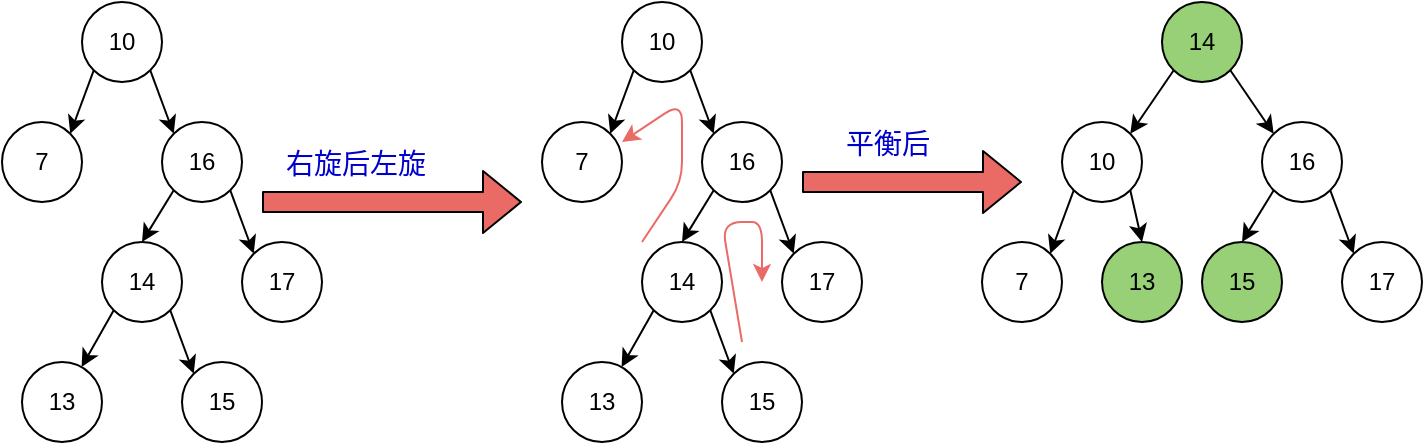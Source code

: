 <mxGraphModel dx="931" dy="647" grid="1" gridSize="10" guides="1" tooltips="1" connect="1" arrows="1" fold="1" page="1" pageScale="1" pageWidth="827" pageHeight="1169" background="#ffffff"><root><mxCell id="0"/><mxCell id="1" parent="0"/><mxCell id="2" value="10" style="ellipse;whiteSpace=wrap;html=1;aspect=fixed;" parent="1" vertex="1"><mxGeometry x="100" y="90" width="40" height="40" as="geometry"/></mxCell><mxCell id="3" value="7" style="ellipse;whiteSpace=wrap;html=1;aspect=fixed;" parent="1" vertex="1"><mxGeometry x="60" y="150" width="40" height="40" as="geometry"/></mxCell><mxCell id="4" value="16" style="ellipse;whiteSpace=wrap;html=1;aspect=fixed;" parent="1" vertex="1"><mxGeometry x="140" y="150" width="40" height="40" as="geometry"/></mxCell><mxCell id="5" value="17" style="ellipse;whiteSpace=wrap;html=1;aspect=fixed;" parent="1" vertex="1"><mxGeometry x="180" y="210" width="40" height="40" as="geometry"/></mxCell><mxCell id="6" value="14" style="ellipse;whiteSpace=wrap;html=1;aspect=fixed;" parent="1" vertex="1"><mxGeometry x="110" y="210" width="40" height="40" as="geometry"/></mxCell><mxCell id="7" value="13" style="ellipse;whiteSpace=wrap;html=1;aspect=fixed;" parent="1" vertex="1"><mxGeometry x="70" y="270" width="40" height="40" as="geometry"/></mxCell><mxCell id="8" value="15" style="ellipse;whiteSpace=wrap;html=1;aspect=fixed;" parent="1" vertex="1"><mxGeometry x="150" y="270" width="40" height="40" as="geometry"/></mxCell><mxCell id="9" value="" style="endArrow=classic;html=1;exitX=0;exitY=1;entryX=1;entryY=0;" parent="1" source="2" target="3" edge="1"><mxGeometry width="50" height="50" relative="1" as="geometry"><mxPoint x="60" y="380" as="sourcePoint"/><mxPoint x="30" y="430" as="targetPoint"/></mxGeometry></mxCell><mxCell id="10" value="" style="endArrow=classic;html=1;exitX=1;exitY=1;entryX=0;entryY=0;" parent="1" source="2" target="4" edge="1"><mxGeometry width="50" height="50" relative="1" as="geometry"><mxPoint x="70" y="390" as="sourcePoint"/><mxPoint x="40" y="440" as="targetPoint"/></mxGeometry></mxCell><mxCell id="11" value="" style="endArrow=classic;html=1;exitX=0;exitY=1;entryX=0.5;entryY=0;" parent="1" source="4" target="6" edge="1"><mxGeometry width="50" height="50" relative="1" as="geometry"><mxPoint x="80" y="400" as="sourcePoint"/><mxPoint x="50" y="450" as="targetPoint"/></mxGeometry></mxCell><mxCell id="12" value="" style="endArrow=classic;html=1;exitX=1;exitY=1;entryX=0;entryY=0;" parent="1" source="4" target="5" edge="1"><mxGeometry width="50" height="50" relative="1" as="geometry"><mxPoint x="90" y="410" as="sourcePoint"/><mxPoint x="60" y="460" as="targetPoint"/></mxGeometry></mxCell><mxCell id="13" value="" style="endArrow=classic;html=1;exitX=0;exitY=1;" parent="1" source="6" target="7" edge="1"><mxGeometry width="50" height="50" relative="1" as="geometry"><mxPoint x="100" y="420" as="sourcePoint"/><mxPoint x="70" y="470" as="targetPoint"/></mxGeometry></mxCell><mxCell id="14" value="" style="endArrow=classic;html=1;exitX=1;exitY=1;entryX=0;entryY=0;" parent="1" source="6" target="8" edge="1"><mxGeometry width="50" height="50" relative="1" as="geometry"><mxPoint x="110" y="430" as="sourcePoint"/><mxPoint x="80" y="480" as="targetPoint"/></mxGeometry></mxCell><mxCell id="15" value="10" style="ellipse;whiteSpace=wrap;html=1;aspect=fixed;" parent="1" vertex="1"><mxGeometry x="370" y="90" width="40" height="40" as="geometry"/></mxCell><mxCell id="16" value="7" style="ellipse;whiteSpace=wrap;html=1;aspect=fixed;" parent="1" vertex="1"><mxGeometry x="330" y="150" width="40" height="40" as="geometry"/></mxCell><mxCell id="17" value="16" style="ellipse;whiteSpace=wrap;html=1;aspect=fixed;" parent="1" vertex="1"><mxGeometry x="410" y="150" width="40" height="40" as="geometry"/></mxCell><mxCell id="18" value="17" style="ellipse;whiteSpace=wrap;html=1;aspect=fixed;" parent="1" vertex="1"><mxGeometry x="450" y="210" width="40" height="40" as="geometry"/></mxCell><mxCell id="19" value="14" style="ellipse;whiteSpace=wrap;html=1;aspect=fixed;" parent="1" vertex="1"><mxGeometry x="380" y="210" width="40" height="40" as="geometry"/></mxCell><mxCell id="20" value="13" style="ellipse;whiteSpace=wrap;html=1;aspect=fixed;" parent="1" vertex="1"><mxGeometry x="340" y="270" width="40" height="40" as="geometry"/></mxCell><mxCell id="21" value="15" style="ellipse;whiteSpace=wrap;html=1;aspect=fixed;" parent="1" vertex="1"><mxGeometry x="420" y="270" width="40" height="40" as="geometry"/></mxCell><mxCell id="22" value="" style="endArrow=classic;html=1;exitX=0;exitY=1;entryX=1;entryY=0;" parent="1" source="15" target="16" edge="1"><mxGeometry width="50" height="50" relative="1" as="geometry"><mxPoint x="330" y="380" as="sourcePoint"/><mxPoint x="300" y="430" as="targetPoint"/></mxGeometry></mxCell><mxCell id="23" value="" style="endArrow=classic;html=1;exitX=1;exitY=1;entryX=0;entryY=0;" parent="1" source="15" target="17" edge="1"><mxGeometry width="50" height="50" relative="1" as="geometry"><mxPoint x="340" y="390" as="sourcePoint"/><mxPoint x="310" y="440" as="targetPoint"/></mxGeometry></mxCell><mxCell id="24" value="" style="endArrow=classic;html=1;exitX=0;exitY=1;entryX=0.5;entryY=0;" parent="1" source="17" target="19" edge="1"><mxGeometry width="50" height="50" relative="1" as="geometry"><mxPoint x="350" y="400" as="sourcePoint"/><mxPoint x="320" y="450" as="targetPoint"/></mxGeometry></mxCell><mxCell id="25" value="" style="endArrow=classic;html=1;exitX=1;exitY=1;entryX=0;entryY=0;" parent="1" source="17" target="18" edge="1"><mxGeometry width="50" height="50" relative="1" as="geometry"><mxPoint x="360" y="410" as="sourcePoint"/><mxPoint x="330" y="460" as="targetPoint"/></mxGeometry></mxCell><mxCell id="26" value="" style="endArrow=classic;html=1;exitX=0;exitY=1;" parent="1" source="19" target="20" edge="1"><mxGeometry width="50" height="50" relative="1" as="geometry"><mxPoint x="370" y="420" as="sourcePoint"/><mxPoint x="340" y="470" as="targetPoint"/></mxGeometry></mxCell><mxCell id="27" value="" style="endArrow=classic;html=1;exitX=1;exitY=1;entryX=0;entryY=0;" parent="1" source="19" target="21" edge="1"><mxGeometry width="50" height="50" relative="1" as="geometry"><mxPoint x="380" y="430" as="sourcePoint"/><mxPoint x="350" y="480" as="targetPoint"/></mxGeometry></mxCell><mxCell id="29" value="" style="endArrow=classic;html=1;strokeColor=#EA6B66;" parent="1" edge="1"><mxGeometry width="50" height="50" relative="1" as="geometry"><mxPoint x="380" y="210" as="sourcePoint"/><mxPoint x="370" y="160" as="targetPoint"/><Array as="points"><mxPoint x="400" y="180"/><mxPoint x="400" y="140"/></Array></mxGeometry></mxCell><mxCell id="31" value="" style="endArrow=classic;html=1;strokeColor=#EA6B66;" parent="1" edge="1"><mxGeometry width="50" height="50" relative="1" as="geometry"><mxPoint x="430" y="260" as="sourcePoint"/><mxPoint x="440" y="230" as="targetPoint"/><Array as="points"><mxPoint x="420" y="200"/><mxPoint x="440" y="200"/></Array></mxGeometry></mxCell><mxCell id="32" value="10" style="ellipse;whiteSpace=wrap;html=1;aspect=fixed;" parent="1" vertex="1"><mxGeometry x="590" y="150" width="40" height="40" as="geometry"/></mxCell><mxCell id="33" value="7" style="ellipse;whiteSpace=wrap;html=1;aspect=fixed;" parent="1" vertex="1"><mxGeometry x="550" y="210" width="40" height="40" as="geometry"/></mxCell><mxCell id="34" value="14" style="ellipse;whiteSpace=wrap;html=1;aspect=fixed;fillColor=#97D077;" parent="1" vertex="1"><mxGeometry x="640" y="90" width="40" height="40" as="geometry"/></mxCell><mxCell id="35" value="16" style="ellipse;whiteSpace=wrap;html=1;aspect=fixed;" parent="1" vertex="1"><mxGeometry x="690" y="150" width="40" height="40" as="geometry"/></mxCell><mxCell id="38" value="15" style="ellipse;whiteSpace=wrap;html=1;aspect=fixed;fillColor=#97D077;" parent="1" vertex="1"><mxGeometry x="660" y="210" width="40" height="40" as="geometry"/></mxCell><mxCell id="39" value="" style="endArrow=classic;html=1;exitX=0;exitY=1;entryX=1;entryY=0;" parent="1" source="32" target="33" edge="1"><mxGeometry width="50" height="50" relative="1" as="geometry"><mxPoint x="600" y="300" as="sourcePoint"/><mxPoint x="570" y="350" as="targetPoint"/></mxGeometry></mxCell><mxCell id="42" value="" style="endArrow=classic;html=1;exitX=1;exitY=1;entryX=0;entryY=0;" parent="1" source="34" target="35" edge="1"><mxGeometry width="50" height="50" relative="1" as="geometry"><mxPoint x="600" y="350" as="sourcePoint"/><mxPoint x="570" y="400" as="targetPoint"/></mxGeometry></mxCell><mxCell id="45" value="17" style="ellipse;whiteSpace=wrap;html=1;aspect=fixed;" parent="1" vertex="1"><mxGeometry x="730" y="210" width="40" height="40" as="geometry"/></mxCell><mxCell id="46" value="" style="endArrow=classic;html=1;strokeColor=#000000;entryX=0.5;entryY=0;exitX=0;exitY=1;" parent="1" source="35" target="38" edge="1"><mxGeometry width="50" height="50" relative="1" as="geometry"><mxPoint x="50" y="320" as="sourcePoint"/><mxPoint x="100" y="270" as="targetPoint"/></mxGeometry></mxCell><mxCell id="47" value="" style="endArrow=classic;html=1;strokeColor=#000000;exitX=1;exitY=1;entryX=0;entryY=0;" parent="1" source="35" target="45" edge="1"><mxGeometry width="50" height="50" relative="1" as="geometry"><mxPoint x="50" y="320" as="sourcePoint"/><mxPoint x="100" y="270" as="targetPoint"/></mxGeometry></mxCell><mxCell id="48" value="13" style="ellipse;whiteSpace=wrap;html=1;aspect=fixed;fillColor=#97D077;" parent="1" vertex="1"><mxGeometry x="610" y="210" width="40" height="40" as="geometry"/></mxCell><mxCell id="49" value="" style="endArrow=classic;html=1;strokeColor=#000000;entryX=1;entryY=0;exitX=0;exitY=1;" parent="1" source="34" target="32" edge="1"><mxGeometry width="50" height="50" relative="1" as="geometry"><mxPoint x="60" y="380" as="sourcePoint"/><mxPoint x="110" y="330" as="targetPoint"/></mxGeometry></mxCell><mxCell id="50" value="" style="shape=flexArrow;endArrow=classic;html=1;fillColor=#EA6B66;strokeColor=#000000;" parent="1" edge="1"><mxGeometry width="50" height="50" relative="1" as="geometry"><mxPoint x="190" y="190" as="sourcePoint"/><mxPoint x="320" y="190" as="targetPoint"/></mxGeometry></mxCell><mxCell id="51" value="&lt;font style=&quot;font-size: 14px&quot; color=&quot;#0000cc&quot;&gt;右旋后左旋&lt;/font&gt;" style="text;html=1;resizable=0;points=[];autosize=1;align=left;verticalAlign=top;spacingTop=-4;" parent="1" vertex="1"><mxGeometry x="200" y="160" width="90" height="20" as="geometry"/></mxCell><mxCell id="52" value="" style="shape=flexArrow;endArrow=classic;html=1;fillColor=#EA6B66;strokeColor=#000000;" parent="1" edge="1"><mxGeometry width="50" height="50" relative="1" as="geometry"><mxPoint x="460" y="180" as="sourcePoint"/><mxPoint x="570" y="180" as="targetPoint"/></mxGeometry></mxCell><mxCell id="53" value="&lt;font style=&quot;font-size: 14px&quot; color=&quot;#0000cc&quot;&gt;平衡后&lt;/font&gt;" style="text;html=1;resizable=0;points=[];autosize=1;align=left;verticalAlign=top;spacingTop=-4;" parent="1" vertex="1"><mxGeometry x="480" y="150" width="60" height="20" as="geometry"/></mxCell><mxCell id="54" value="" style="endArrow=classic;html=1;strokeColor=#000000;entryX=0.5;entryY=0;exitX=1;exitY=1;" parent="1" source="32" target="48" edge="1"><mxGeometry width="50" height="50" relative="1" as="geometry"><mxPoint x="60" y="380" as="sourcePoint"/><mxPoint x="110" y="330" as="targetPoint"/></mxGeometry></mxCell></root></mxGraphModel>